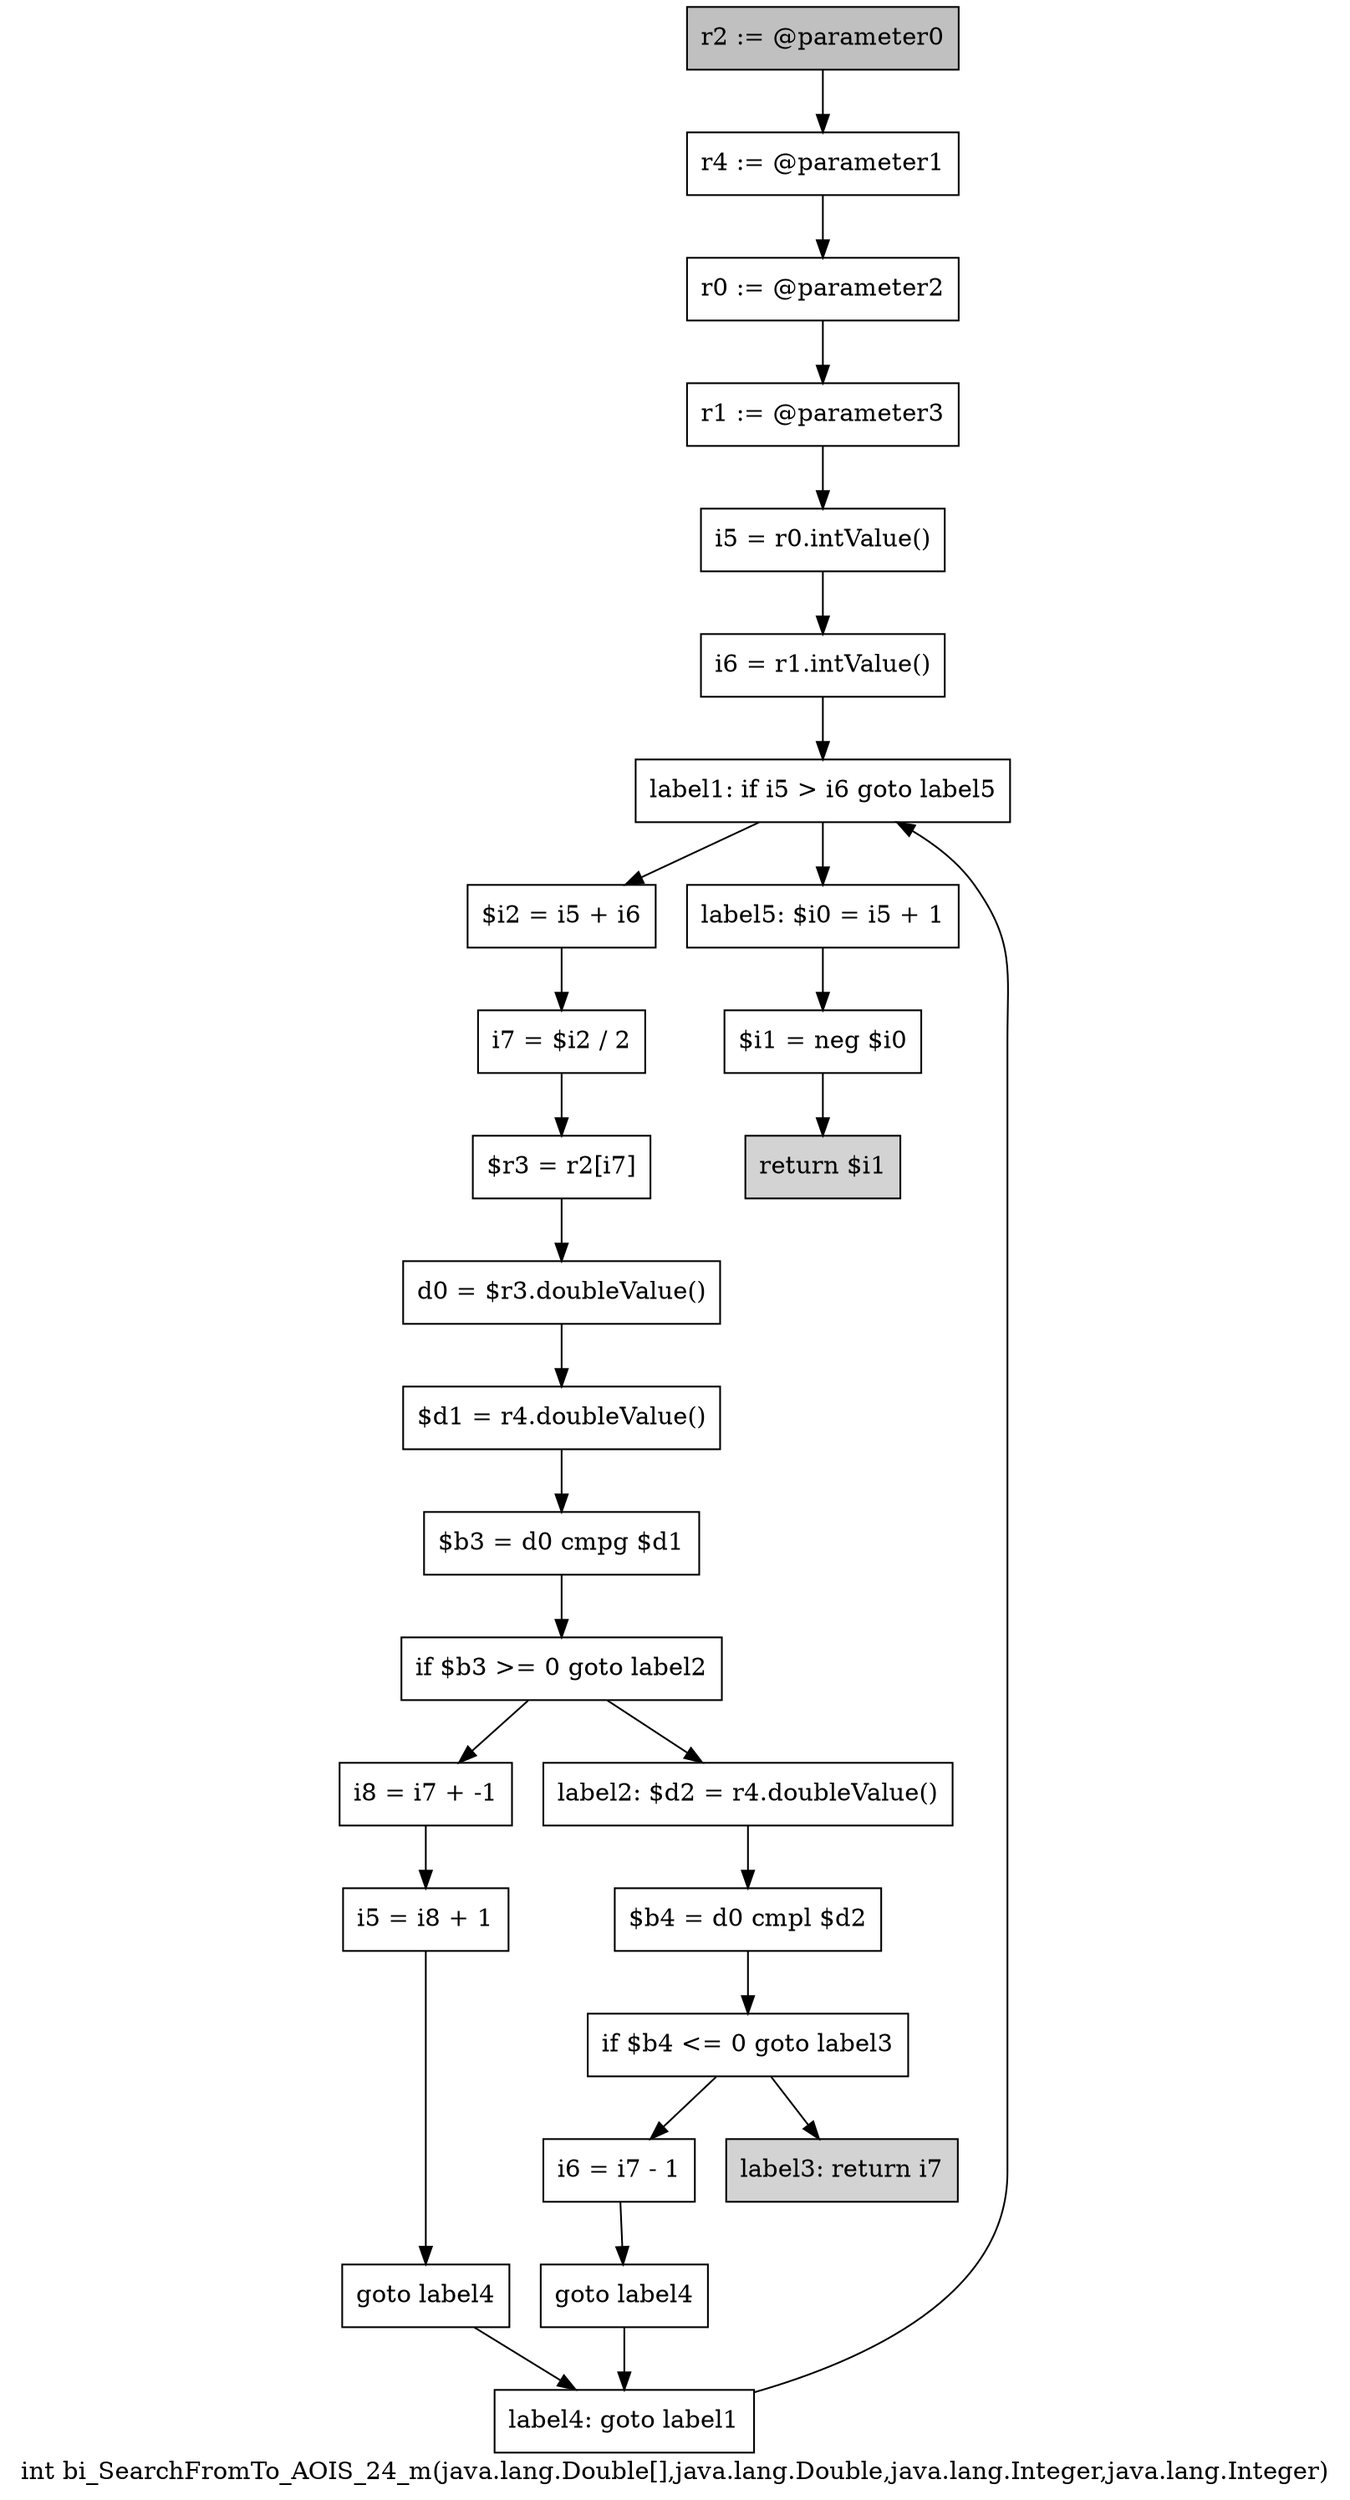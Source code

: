 digraph "int bi_SearchFromTo_AOIS_24_m(java.lang.Double[],java.lang.Double,java.lang.Integer,java.lang.Integer)" {
    label="int bi_SearchFromTo_AOIS_24_m(java.lang.Double[],java.lang.Double,java.lang.Integer,java.lang.Integer)";
    node [shape=box];
    "0" [style=filled,fillcolor=gray,label="r2 := @parameter0",];
    "1" [label="r4 := @parameter1",];
    "0"->"1";
    "2" [label="r0 := @parameter2",];
    "1"->"2";
    "3" [label="r1 := @parameter3",];
    "2"->"3";
    "4" [label="i5 = r0.intValue()",];
    "3"->"4";
    "5" [label="i6 = r1.intValue()",];
    "4"->"5";
    "6" [label="label1: if i5 > i6 goto label5",];
    "5"->"6";
    "7" [label="$i2 = i5 + i6",];
    "6"->"7";
    "24" [label="label5: $i0 = i5 + 1",];
    "6"->"24";
    "8" [label="i7 = $i2 / 2",];
    "7"->"8";
    "9" [label="$r3 = r2[i7]",];
    "8"->"9";
    "10" [label="d0 = $r3.doubleValue()",];
    "9"->"10";
    "11" [label="$d1 = r4.doubleValue()",];
    "10"->"11";
    "12" [label="$b3 = d0 cmpg $d1",];
    "11"->"12";
    "13" [label="if $b3 >= 0 goto label2",];
    "12"->"13";
    "14" [label="i8 = i7 + -1",];
    "13"->"14";
    "17" [label="label2: $d2 = r4.doubleValue()",];
    "13"->"17";
    "15" [label="i5 = i8 + 1",];
    "14"->"15";
    "16" [label="goto label4",];
    "15"->"16";
    "23" [label="label4: goto label1",];
    "16"->"23";
    "18" [label="$b4 = d0 cmpl $d2",];
    "17"->"18";
    "19" [label="if $b4 <= 0 goto label3",];
    "18"->"19";
    "20" [label="i6 = i7 - 1",];
    "19"->"20";
    "22" [style=filled,fillcolor=lightgray,label="label3: return i7",];
    "19"->"22";
    "21" [label="goto label4",];
    "20"->"21";
    "21"->"23";
    "23"->"6";
    "25" [label="$i1 = neg $i0",];
    "24"->"25";
    "26" [style=filled,fillcolor=lightgray,label="return $i1",];
    "25"->"26";
}
